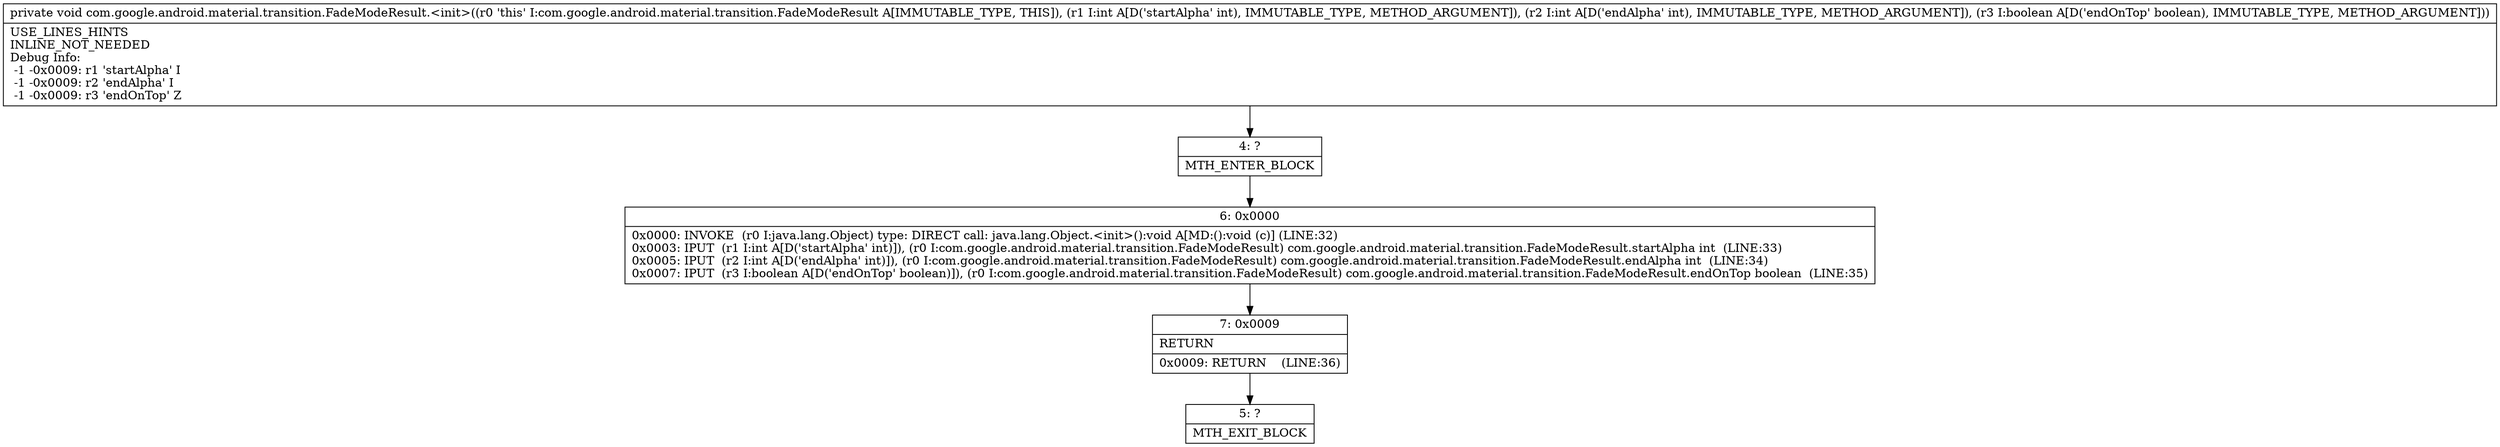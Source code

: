 digraph "CFG forcom.google.android.material.transition.FadeModeResult.\<init\>(IIZ)V" {
Node_4 [shape=record,label="{4\:\ ?|MTH_ENTER_BLOCK\l}"];
Node_6 [shape=record,label="{6\:\ 0x0000|0x0000: INVOKE  (r0 I:java.lang.Object) type: DIRECT call: java.lang.Object.\<init\>():void A[MD:():void (c)] (LINE:32)\l0x0003: IPUT  (r1 I:int A[D('startAlpha' int)]), (r0 I:com.google.android.material.transition.FadeModeResult) com.google.android.material.transition.FadeModeResult.startAlpha int  (LINE:33)\l0x0005: IPUT  (r2 I:int A[D('endAlpha' int)]), (r0 I:com.google.android.material.transition.FadeModeResult) com.google.android.material.transition.FadeModeResult.endAlpha int  (LINE:34)\l0x0007: IPUT  (r3 I:boolean A[D('endOnTop' boolean)]), (r0 I:com.google.android.material.transition.FadeModeResult) com.google.android.material.transition.FadeModeResult.endOnTop boolean  (LINE:35)\l}"];
Node_7 [shape=record,label="{7\:\ 0x0009|RETURN\l|0x0009: RETURN    (LINE:36)\l}"];
Node_5 [shape=record,label="{5\:\ ?|MTH_EXIT_BLOCK\l}"];
MethodNode[shape=record,label="{private void com.google.android.material.transition.FadeModeResult.\<init\>((r0 'this' I:com.google.android.material.transition.FadeModeResult A[IMMUTABLE_TYPE, THIS]), (r1 I:int A[D('startAlpha' int), IMMUTABLE_TYPE, METHOD_ARGUMENT]), (r2 I:int A[D('endAlpha' int), IMMUTABLE_TYPE, METHOD_ARGUMENT]), (r3 I:boolean A[D('endOnTop' boolean), IMMUTABLE_TYPE, METHOD_ARGUMENT]))  | USE_LINES_HINTS\lINLINE_NOT_NEEDED\lDebug Info:\l  \-1 \-0x0009: r1 'startAlpha' I\l  \-1 \-0x0009: r2 'endAlpha' I\l  \-1 \-0x0009: r3 'endOnTop' Z\l}"];
MethodNode -> Node_4;Node_4 -> Node_6;
Node_6 -> Node_7;
Node_7 -> Node_5;
}

